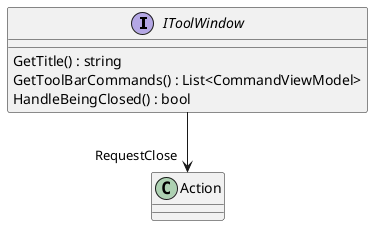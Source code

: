 @startuml
interface IToolWindow {
    GetTitle() : string
    GetToolBarCommands() : List<CommandViewModel>
    HandleBeingClosed() : bool
}
IToolWindow --> "RequestClose" Action
@enduml
